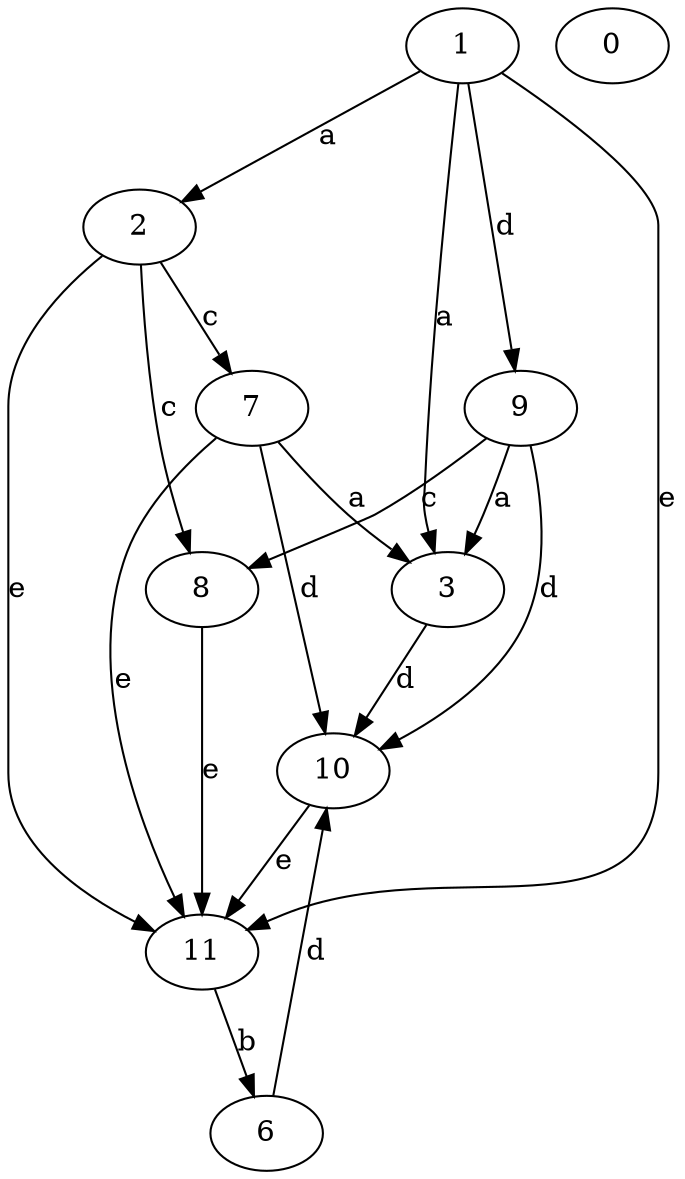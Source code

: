 strict digraph  {
2;
3;
0;
6;
7;
8;
9;
10;
11;
1;
2 -> 7  [label=c];
2 -> 8  [label=c];
2 -> 11  [label=e];
3 -> 10  [label=d];
6 -> 10  [label=d];
7 -> 3  [label=a];
7 -> 10  [label=d];
7 -> 11  [label=e];
8 -> 11  [label=e];
9 -> 3  [label=a];
9 -> 8  [label=c];
9 -> 10  [label=d];
10 -> 11  [label=e];
11 -> 6  [label=b];
1 -> 2  [label=a];
1 -> 3  [label=a];
1 -> 9  [label=d];
1 -> 11  [label=e];
}
